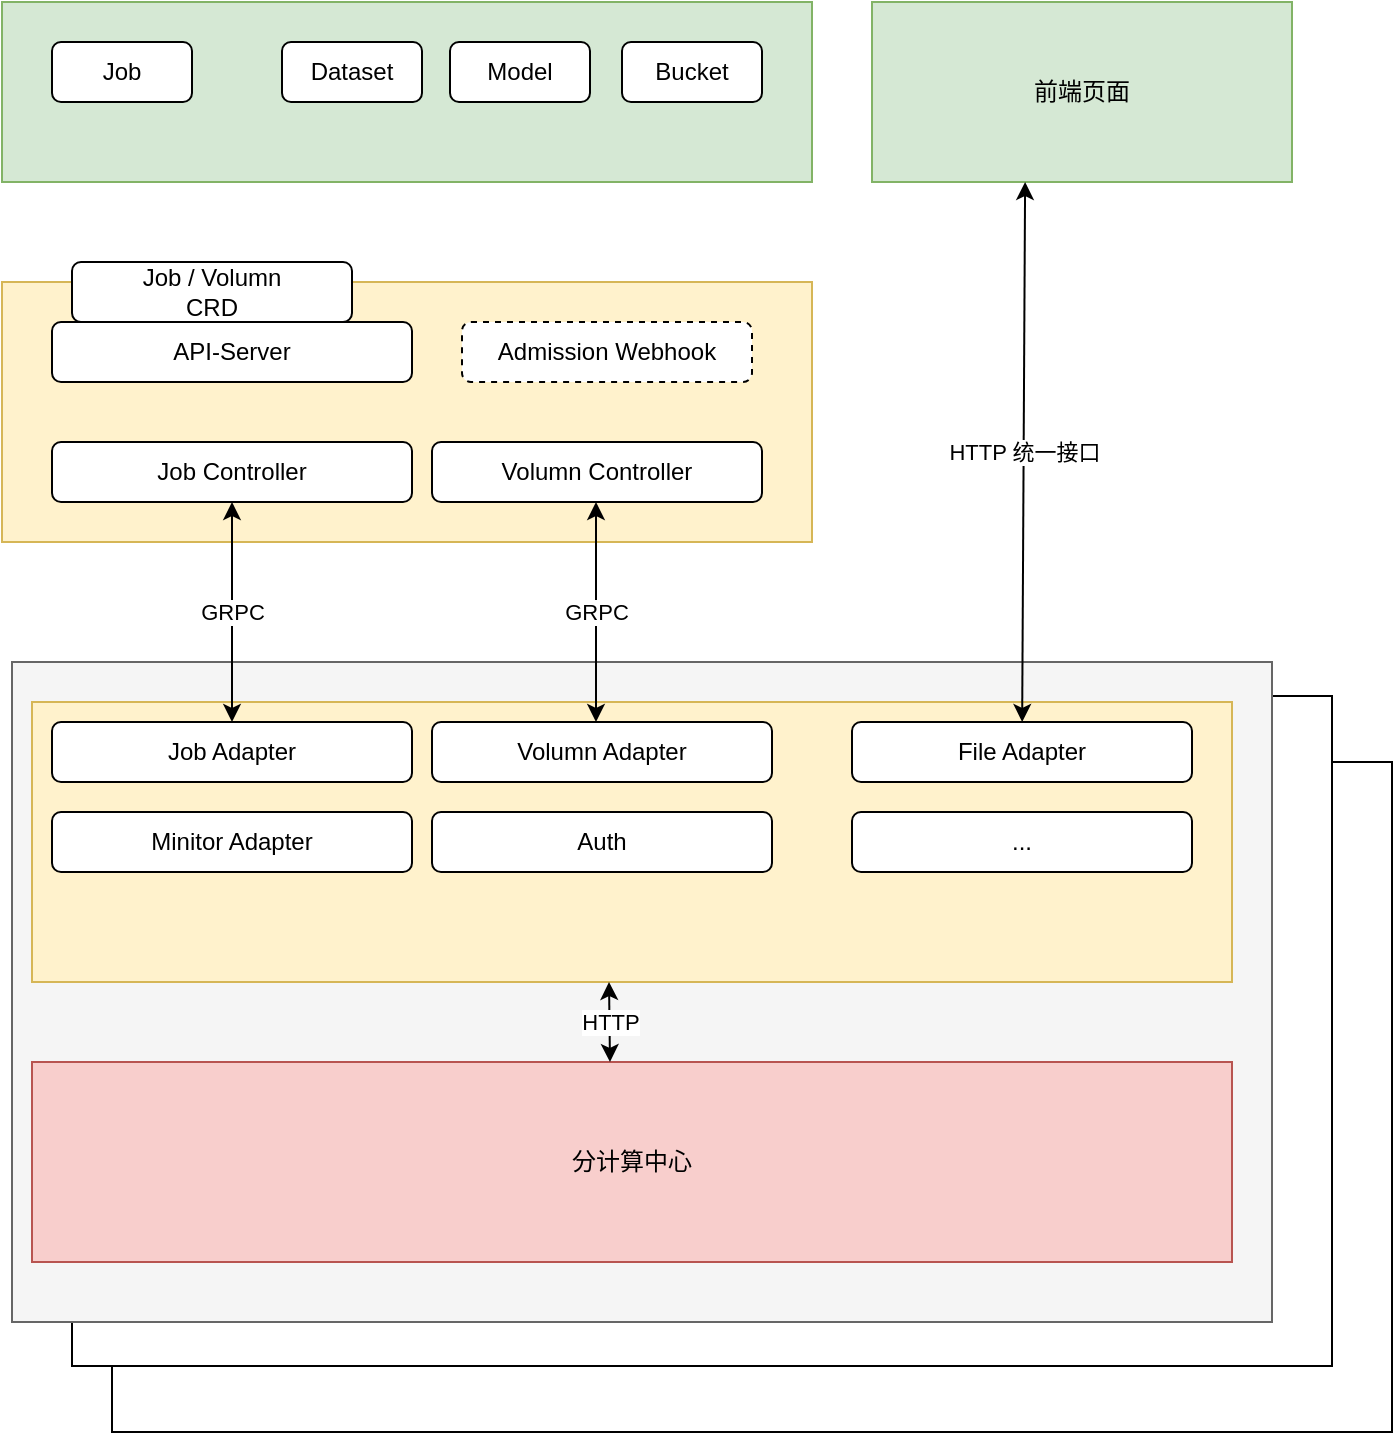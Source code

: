 <mxfile version="21.2.1" type="github">
  <diagram name="第 1 页" id="nnTXE8aStebGgGXZ9mRK">
    <mxGraphModel dx="1434" dy="756" grid="1" gridSize="10" guides="1" tooltips="1" connect="1" arrows="1" fold="1" page="1" pageScale="1" pageWidth="827" pageHeight="1169" math="0" shadow="0">
      <root>
        <mxCell id="0" />
        <mxCell id="1" parent="0" />
        <mxCell id="JSkaB0sRVsXYAGX4xq3C-35" value="" style="rounded=0;whiteSpace=wrap;html=1;" vertex="1" parent="1">
          <mxGeometry x="130" y="450" width="640" height="335" as="geometry" />
        </mxCell>
        <mxCell id="JSkaB0sRVsXYAGX4xq3C-34" value="" style="rounded=0;whiteSpace=wrap;html=1;" vertex="1" parent="1">
          <mxGeometry x="110" y="417" width="630" height="335" as="geometry" />
        </mxCell>
        <mxCell id="JSkaB0sRVsXYAGX4xq3C-24" value="" style="rounded=0;whiteSpace=wrap;html=1;glass=0;shadow=0;fillColor=#f5f5f5;fontColor=#333333;strokeColor=#666666;" vertex="1" parent="1">
          <mxGeometry x="80" y="400" width="630" height="330" as="geometry" />
        </mxCell>
        <mxCell id="JSkaB0sRVsXYAGX4xq3C-1" value="" style="rounded=0;whiteSpace=wrap;html=1;glass=0;shadow=0;fillColor=#d5e8d4;strokeColor=#82b366;" vertex="1" parent="1">
          <mxGeometry x="75" y="70" width="405" height="90" as="geometry" />
        </mxCell>
        <mxCell id="JSkaB0sRVsXYAGX4xq3C-8" value="" style="rounded=0;whiteSpace=wrap;html=1;glass=0;shadow=0;fillColor=#fff2cc;strokeColor=#d6b656;" vertex="1" parent="1">
          <mxGeometry x="75" y="210" width="405" height="130" as="geometry" />
        </mxCell>
        <mxCell id="JSkaB0sRVsXYAGX4xq3C-9" value="" style="rounded=0;whiteSpace=wrap;html=1;glass=0;shadow=0;fillColor=#fff2cc;strokeColor=#d6b656;" vertex="1" parent="1">
          <mxGeometry x="90" y="420" width="600" height="140" as="geometry" />
        </mxCell>
        <mxCell id="JSkaB0sRVsXYAGX4xq3C-10" value="Job" style="rounded=1;whiteSpace=wrap;html=1;" vertex="1" parent="1">
          <mxGeometry x="100" y="90" width="70" height="30" as="geometry" />
        </mxCell>
        <mxCell id="JSkaB0sRVsXYAGX4xq3C-12" value="Model" style="rounded=1;whiteSpace=wrap;html=1;" vertex="1" parent="1">
          <mxGeometry x="299" y="90" width="70" height="30" as="geometry" />
        </mxCell>
        <mxCell id="JSkaB0sRVsXYAGX4xq3C-13" value="API-Server" style="rounded=1;whiteSpace=wrap;html=1;" vertex="1" parent="1">
          <mxGeometry x="100" y="230" width="180" height="30" as="geometry" />
        </mxCell>
        <mxCell id="JSkaB0sRVsXYAGX4xq3C-14" value="Admission Webhook" style="rounded=1;whiteSpace=wrap;html=1;dashed=1;" vertex="1" parent="1">
          <mxGeometry x="305" y="230" width="145" height="30" as="geometry" />
        </mxCell>
        <mxCell id="JSkaB0sRVsXYAGX4xq3C-16" value="Job Controller" style="rounded=1;whiteSpace=wrap;html=1;" vertex="1" parent="1">
          <mxGeometry x="100" y="290" width="180" height="30" as="geometry" />
        </mxCell>
        <mxCell id="JSkaB0sRVsXYAGX4xq3C-17" value="Bucket" style="rounded=1;whiteSpace=wrap;html=1;" vertex="1" parent="1">
          <mxGeometry x="385" y="90" width="70" height="30" as="geometry" />
        </mxCell>
        <mxCell id="JSkaB0sRVsXYAGX4xq3C-18" value="Volumn Controller" style="rounded=1;whiteSpace=wrap;html=1;" vertex="1" parent="1">
          <mxGeometry x="290" y="290" width="165" height="30" as="geometry" />
        </mxCell>
        <mxCell id="JSkaB0sRVsXYAGX4xq3C-19" value="Job Adapter" style="rounded=1;whiteSpace=wrap;html=1;" vertex="1" parent="1">
          <mxGeometry x="100" y="430" width="180" height="30" as="geometry" />
        </mxCell>
        <mxCell id="JSkaB0sRVsXYAGX4xq3C-20" value="Volumn Adapter" style="rounded=1;whiteSpace=wrap;html=1;" vertex="1" parent="1">
          <mxGeometry x="290" y="430" width="170" height="30" as="geometry" />
        </mxCell>
        <mxCell id="JSkaB0sRVsXYAGX4xq3C-21" value="File Adapter" style="rounded=1;whiteSpace=wrap;html=1;" vertex="1" parent="1">
          <mxGeometry x="500" y="430" width="170" height="30" as="geometry" />
        </mxCell>
        <mxCell id="JSkaB0sRVsXYAGX4xq3C-22" value="Minitor Adapter" style="rounded=1;whiteSpace=wrap;html=1;" vertex="1" parent="1">
          <mxGeometry x="100" y="475" width="180" height="30" as="geometry" />
        </mxCell>
        <mxCell id="JSkaB0sRVsXYAGX4xq3C-23" value="Auth" style="rounded=1;whiteSpace=wrap;html=1;" vertex="1" parent="1">
          <mxGeometry x="290" y="475" width="170" height="30" as="geometry" />
        </mxCell>
        <mxCell id="JSkaB0sRVsXYAGX4xq3C-33" value="分计算中心" style="rounded=0;whiteSpace=wrap;html=1;fillColor=#f8cecc;strokeColor=#b85450;" vertex="1" parent="1">
          <mxGeometry x="90" y="600" width="600" height="100" as="geometry" />
        </mxCell>
        <mxCell id="JSkaB0sRVsXYAGX4xq3C-40" value="Job / Volumn&lt;br&gt;CRD" style="rounded=1;whiteSpace=wrap;html=1;" vertex="1" parent="1">
          <mxGeometry x="110" y="200" width="140" height="30" as="geometry" />
        </mxCell>
        <mxCell id="JSkaB0sRVsXYAGX4xq3C-45" value="GRPC" style="endArrow=classic;startArrow=classic;html=1;rounded=0;exitX=0.5;exitY=0;exitDx=0;exitDy=0;" edge="1" parent="1" source="JSkaB0sRVsXYAGX4xq3C-19">
          <mxGeometry width="50" height="50" relative="1" as="geometry">
            <mxPoint x="189.5" y="380" as="sourcePoint" />
            <mxPoint x="190" y="320" as="targetPoint" />
          </mxGeometry>
        </mxCell>
        <mxCell id="JSkaB0sRVsXYAGX4xq3C-46" value="GRPC" style="endArrow=classic;startArrow=classic;html=1;rounded=0;exitX=0.5;exitY=0;exitDx=0;exitDy=0;" edge="1" parent="1">
          <mxGeometry width="50" height="50" relative="1" as="geometry">
            <mxPoint x="372" y="430" as="sourcePoint" />
            <mxPoint x="372" y="320" as="targetPoint" />
          </mxGeometry>
        </mxCell>
        <mxCell id="JSkaB0sRVsXYAGX4xq3C-47" value="HTTP" style="endArrow=classic;startArrow=classic;html=1;rounded=0;" edge="1" parent="1">
          <mxGeometry x="-0.0" width="50" height="50" relative="1" as="geometry">
            <mxPoint x="379" y="600" as="sourcePoint" />
            <mxPoint x="378.5" y="560" as="targetPoint" />
            <mxPoint as="offset" />
          </mxGeometry>
        </mxCell>
        <mxCell id="JSkaB0sRVsXYAGX4xq3C-49" value="Dataset" style="rounded=1;whiteSpace=wrap;html=1;" vertex="1" parent="1">
          <mxGeometry x="215" y="90" width="70" height="30" as="geometry" />
        </mxCell>
        <mxCell id="JSkaB0sRVsXYAGX4xq3C-50" value="前端页面" style="rounded=0;whiteSpace=wrap;html=1;glass=0;shadow=0;fillColor=#d5e8d4;strokeColor=#82b366;" vertex="1" parent="1">
          <mxGeometry x="510" y="70" width="210" height="90" as="geometry" />
        </mxCell>
        <mxCell id="JSkaB0sRVsXYAGX4xq3C-51" value="HTTP 统一接口" style="endArrow=classic;startArrow=classic;html=1;rounded=0;" edge="1" parent="1" source="JSkaB0sRVsXYAGX4xq3C-21">
          <mxGeometry width="50" height="50" relative="1" as="geometry">
            <mxPoint x="586.553" y="270" as="sourcePoint" />
            <mxPoint x="586.553" y="160" as="targetPoint" />
          </mxGeometry>
        </mxCell>
        <mxCell id="JSkaB0sRVsXYAGX4xq3C-52" value="..." style="rounded=1;whiteSpace=wrap;html=1;" vertex="1" parent="1">
          <mxGeometry x="500" y="475" width="170" height="30" as="geometry" />
        </mxCell>
      </root>
    </mxGraphModel>
  </diagram>
</mxfile>
